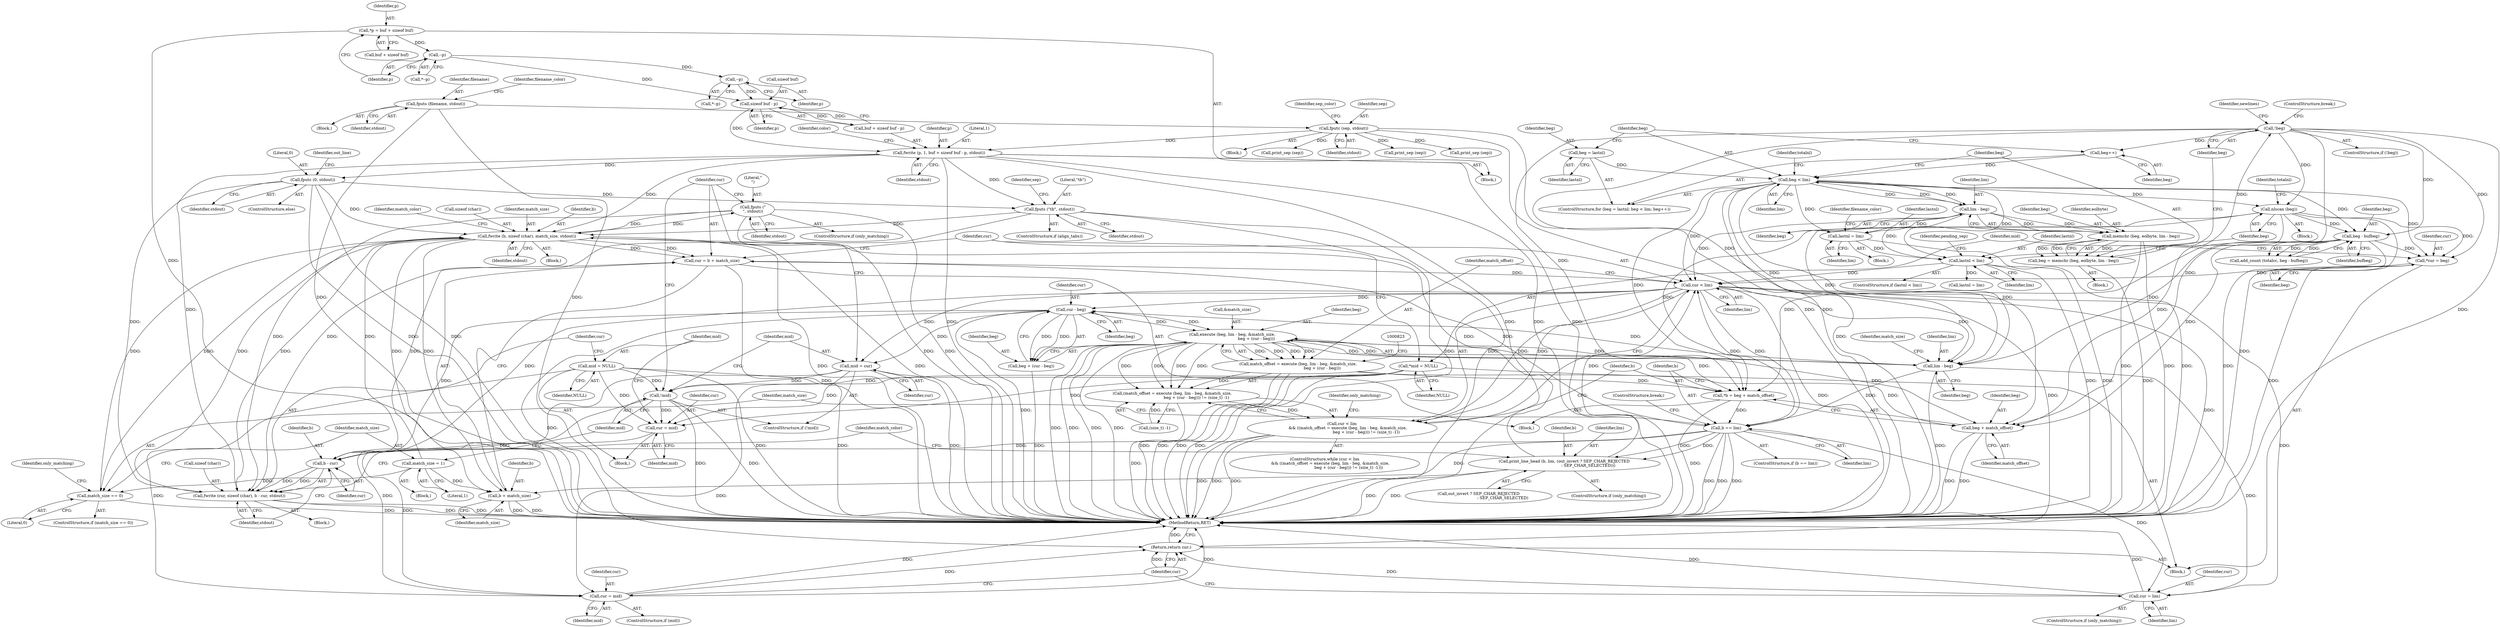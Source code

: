 digraph "0_savannah_8fcf61523644df42e1905c81bed26838e0b04f91@API" {
"1000896" [label="(Call,fputs (\"\n\", stdout))"];
"1000886" [label="(Call,fwrite (b, sizeof (char), match_size, stdout))"];
"1000856" [label="(Call,print_line_head (b, lim, (out_invert ? SEP_CHAR_REJECTED\n                                      : SEP_CHAR_SELECTED)))"];
"1000834" [label="(Call,b == lim)"];
"1000828" [label="(Call,*b = beg + match_offset)"];
"1000810" [label="(Call,execute (beg, lim - beg, &match_size,\n                                      beg + (cur - beg)))"];
"1000819" [label="(Call,cur - beg)"];
"1000804" [label="(Call,cur < lim)"];
"1000795" [label="(Call,*cur = beg)"];
"1000734" [label="(Call,nlscan (beg))"];
"1000626" [label="(Call,!beg)"];
"1000617" [label="(Call,beg = memchr (beg, eolbyte, lim - beg))"];
"1000619" [label="(Call,memchr (beg, eolbyte, lim - beg))"];
"1000622" [label="(Call,lim - beg)"];
"1000611" [label="(Call,beg < lim)"];
"1000614" [label="(Call,beg++)"];
"1000608" [label="(Call,beg = lastnl)"];
"1000763" [label="(Call,beg - bufbeg)"];
"1000899" [label="(Call,cur = b + match_size)"];
"1000843" [label="(Call,match_size = 1)"];
"1000730" [label="(Call,lastnl < lim)"];
"1000636" [label="(Call,lastnl = lim)"];
"1000812" [label="(Call,lim - beg)"];
"1000808" [label="(Call,match_offset = execute (beg, lim - beg, &match_size,\n                                      beg + (cur - beg)))"];
"1000880" [label="(Call,b - cur)"];
"1000870" [label="(Call,cur = mid)"];
"1000873" [label="(Call,mid = NULL)"];
"1000849" [label="(Call,mid = cur)"];
"1000799" [label="(Call,*mid = NULL)"];
"1000847" [label="(Call,!mid)"];
"1000839" [label="(Call,match_size == 0)"];
"1000786" [label="(Call,fputs (\"\t\b\", stdout))"];
"1000696" [label="(Call,fwrite (p, 1, buf + sizeof buf - p, stdout))"];
"1000701" [label="(Call,sizeof buf - p)"];
"1000668" [label="(Call,--p)"];
"1000658" [label="(Call,*p = buf + sizeof buf)"];
"1000691" [label="(Call,--p)"];
"1000650" [label="(Call,fputc (sep, stdout))"];
"1000642" [label="(Call,fputs (filename, stdout))"];
"1000723" [label="(Call,fputc (0, stdout))"];
"1000876" [label="(Call,fwrite (cur, sizeof (char), b - cur, stdout))"];
"1000896" [label="(Call,fputs (\"\n\", stdout))"];
"1000803" [label="(Call,cur < lim\n         && ((match_offset = execute (beg, lim - beg, &match_size,\n                                      beg + (cur - beg))) != (size_t) -1))"];
"1000807" [label="(Call,(match_offset = execute (beg, lim - beg, &match_size,\n                                      beg + (cur - beg))) != (size_t) -1)"];
"1000901" [label="(Call,b + match_size)"];
"1000906" [label="(Call,cur = lim)"];
"1000915" [label="(Return,return cur;)"];
"1000830" [label="(Call,beg + match_offset)"];
"1000817" [label="(Call,beg + (cur - beg))"];
"1000912" [label="(Call,cur = mid)"];
"1000641" [label="(Identifier,filename_color)"];
"1000624" [label="(Identifier,beg)"];
"1000883" [label="(Identifier,stdout)"];
"1000668" [label="(Call,--p)"];
"1000811" [label="(Identifier,beg)"];
"1000914" [label="(Identifier,mid)"];
"1000810" [label="(Call,execute (beg, lim - beg, &match_size,\n                                      beg + (cur - beg)))"];
"1000697" [label="(Identifier,p)"];
"1000900" [label="(Identifier,cur)"];
"1000607" [label="(ControlStructure,for (beg = lastnl; beg < lim; beg++))"];
"1000637" [label="(Identifier,lastnl)"];
"1000705" [label="(Identifier,stdout)"];
"1000613" [label="(Identifier,lim)"];
"1000791" [label="(Block,)"];
"1000692" [label="(Identifier,p)"];
"1000902" [label="(Identifier,b)"];
"1000839" [label="(Call,match_size == 0)"];
"1000845" [label="(Literal,1)"];
"1000818" [label="(Identifier,beg)"];
"1000614" [label="(Call,beg++)"];
"1000800" [label="(Identifier,mid)"];
"1000813" [label="(Identifier,lim)"];
"1000812" [label="(Call,lim - beg)"];
"1000903" [label="(Identifier,match_size)"];
"1000786" [label="(Call,fputs (\"\t\b\", stdout))"];
"1000875" [label="(Identifier,NULL)"];
"1000658" [label="(Call,*p = buf + sizeof buf)"];
"1000886" [label="(Call,fwrite (b, sizeof (char), match_size, stdout))"];
"1000850" [label="(Identifier,mid)"];
"1000858" [label="(Identifier,lim)"];
"1000906" [label="(Call,cur = lim)"];
"1000880" [label="(Call,b - cur)"];
"1000638" [label="(Identifier,lim)"];
"1000846" [label="(ControlStructure,if (!mid))"];
"1000646" [label="(Identifier,filename_color)"];
"1000746" [label="(Call,print_sep (sep))"];
"1000831" [label="(Identifier,beg)"];
"1000905" [label="(Identifier,only_matching)"];
"1000644" [label="(Identifier,stdout)"];
"1000620" [label="(Identifier,beg)"];
"1000809" [label="(Identifier,match_offset)"];
"1000690" [label="(Call,*--p)"];
"1000610" [label="(Identifier,lastnl)"];
"1000828" [label="(Call,*b = beg + match_offset)"];
"1000821" [label="(Identifier,beg)"];
"1000790" [label="(Identifier,sep)"];
"1000789" [label="(Call,print_sep (sep))"];
"1000696" [label="(Call,fwrite (p, 1, buf + sizeof buf - p, stdout))"];
"1000722" [label="(ControlStructure,else)"];
"1000615" [label="(Identifier,beg)"];
"1000808" [label="(Call,match_offset = execute (beg, lim - beg, &match_size,\n                                      beg + (cur - beg)))"];
"1000804" [label="(Call,cur < lim)"];
"1000833" [label="(ControlStructure,if (b == lim))"];
"1000872" [label="(Identifier,mid)"];
"1000893" [label="(Identifier,match_color)"];
"1000805" [label="(Identifier,cur)"];
"1000848" [label="(Identifier,mid)"];
"1000699" [label="(Call,buf + sizeof buf - p)"];
"1000844" [label="(Identifier,match_size)"];
"1000826" [label="(Block,)"];
"1000669" [label="(Identifier,p)"];
"1000916" [label="(Identifier,cur)"];
"1000820" [label="(Identifier,cur)"];
"1000772" [label="(Call,print_sep (sep))"];
"1000729" [label="(ControlStructure,if (lastnl < lim))"];
"1000627" [label="(Identifier,beg)"];
"1000787" [label="(Literal,\"\t\b\")"];
"1000650" [label="(Call,fputc (sep, stdout))"];
"1000891" [label="(Identifier,stdout)"];
"1000838" [label="(ControlStructure,if (match_size == 0))"];
"1001408" [label="(MethodReturn,RET)"];
"1000801" [label="(Identifier,NULL)"];
"1000745" [label="(Identifier,pending_sep)"];
"1000913" [label="(Identifier,cur)"];
"1000899" [label="(Call,cur = b + match_size)"];
"1000652" [label="(Identifier,stdout)"];
"1000764" [label="(Identifier,beg)"];
"1000608" [label="(Call,beg = lastnl)"];
"1000639" [label="(Block,)"];
"1000910" [label="(ControlStructure,if (mid))"];
"1000730" [label="(Call,lastnl < lim)"];
"1000724" [label="(Literal,0)"];
"1000725" [label="(Identifier,stdout)"];
"1000727" [label="(Identifier,out_line)"];
"1000802" [label="(ControlStructure,while (cur < lim\n         && ((match_offset = execute (beg, lim - beg, &match_size,\n                                      beg + (cur - beg))) != (size_t) -1)))"];
"1000612" [label="(Identifier,beg)"];
"1000735" [label="(Identifier,beg)"];
"1000723" [label="(Call,fputc (0, stdout))"];
"1000834" [label="(Call,b == lim)"];
"1000885" [label="(Identifier,match_color)"];
"1000896" [label="(Call,fputs (\"\n\", stdout))"];
"1000654" [label="(Identifier,sep_color)"];
"1000882" [label="(Identifier,cur)"];
"1000856" [label="(Call,print_line_head (b, lim, (out_invert ? SEP_CHAR_REJECTED\n                                      : SEP_CHAR_SELECTED)))"];
"1000904" [label="(ControlStructure,if (only_matching))"];
"1000832" [label="(Identifier,match_offset)"];
"1000704" [label="(Identifier,p)"];
"1000737" [label="(Identifier,totalnl)"];
"1000843" [label="(Call,match_size = 1)"];
"1000853" [label="(Block,)"];
"1000829" [label="(Identifier,b)"];
"1000621" [label="(Identifier,eolbyte)"];
"1000870" [label="(Call,cur = mid)"];
"1000698" [label="(Literal,1)"];
"1000660" [label="(Call,buf + sizeof buf)"];
"1000873" [label="(Call,mid = NULL)"];
"1000619" [label="(Call,memchr (beg, eolbyte, lim - beg))"];
"1000797" [label="(Identifier,beg)"];
"1000888" [label="(Call,sizeof (char))"];
"1000630" [label="(Identifier,newlines)"];
"1000691" [label="(Call,--p)"];
"1000835" [label="(Identifier,b)"];
"1000837" [label="(ControlStructure,break;)"];
"1000741" [label="(Call,lastnl = lim)"];
"1000898" [label="(Identifier,stdout)"];
"1000819" [label="(Call,cur - beg)"];
"1000626" [label="(Call,!beg)"];
"1000601" [label="(Block,)"];
"1000731" [label="(Identifier,lastnl)"];
"1000907" [label="(Identifier,cur)"];
"1000659" [label="(Identifier,p)"];
"1000642" [label="(Call,fputs (filename, stdout))"];
"1000878" [label="(Call,sizeof (char))"];
"1000617" [label="(Call,beg = memchr (beg, eolbyte, lim - beg))"];
"1000859" [label="(Call,out_invert ? SEP_CHAR_REJECTED\n                                      : SEP_CHAR_SELECTED)"];
"1000849" [label="(Call,mid = cur)"];
"1000623" [label="(Identifier,lim)"];
"1000611" [label="(Call,beg < lim)"];
"1000796" [label="(Identifier,cur)"];
"1000876" [label="(Call,fwrite (cur, sizeof (char), b - cur, stdout))"];
"1000701" [label="(Call,sizeof buf - p)"];
"1000815" [label="(Call,&match_size)"];
"1000795" [label="(Call,*cur = beg)"];
"1000816" [label="(Identifier,match_size)"];
"1000841" [label="(Literal,0)"];
"1000851" [label="(Identifier,cur)"];
"1000894" [label="(ControlStructure,if (only_matching))"];
"1000609" [label="(Identifier,beg)"];
"1000912" [label="(Call,cur = mid)"];
"1000618" [label="(Identifier,beg)"];
"1000877" [label="(Identifier,cur)"];
"1000869" [label="(Block,)"];
"1000871" [label="(Identifier,cur)"];
"1000855" [label="(Identifier,only_matching)"];
"1000667" [label="(Call,*--p)"];
"1000784" [label="(ControlStructure,if (align_tabs))"];
"1000622" [label="(Call,lim - beg)"];
"1000847" [label="(Call,!mid)"];
"1000840" [label="(Identifier,match_size)"];
"1000817" [label="(Call,beg + (cur - beg))"];
"1000881" [label="(Identifier,b)"];
"1000874" [label="(Identifier,mid)"];
"1000857" [label="(Identifier,b)"];
"1000636" [label="(Call,lastnl = lim)"];
"1000807" [label="(Call,(match_offset = execute (beg, lim - beg, &match_size,\n                                      beg + (cur - beg))) != (size_t) -1)"];
"1000803" [label="(Call,cur < lim\n         && ((match_offset = execute (beg, lim - beg, &match_size,\n                                      beg + (cur - beg))) != (size_t) -1))"];
"1000628" [label="(ControlStructure,break;)"];
"1000647" [label="(Block,)"];
"1000733" [label="(Block,)"];
"1000901" [label="(Call,b + match_size)"];
"1000632" [label="(Identifier,totalnl)"];
"1000655" [label="(Block,)"];
"1000864" [label="(Block,)"];
"1000651" [label="(Identifier,sep)"];
"1000734" [label="(Call,nlscan (beg))"];
"1000806" [label="(Identifier,lim)"];
"1000788" [label="(Identifier,stdout)"];
"1000643" [label="(Identifier,filename)"];
"1000897" [label="(Literal,\"\n\")"];
"1000763" [label="(Call,beg - bufbeg)"];
"1000814" [label="(Identifier,beg)"];
"1000732" [label="(Identifier,lim)"];
"1000908" [label="(Identifier,lim)"];
"1000842" [label="(Block,)"];
"1000915" [label="(Return,return cur;)"];
"1000799" [label="(Call,*mid = NULL)"];
"1000890" [label="(Identifier,match_size)"];
"1000616" [label="(Block,)"];
"1000830" [label="(Call,beg + match_offset)"];
"1000625" [label="(ControlStructure,if (!beg))"];
"1000761" [label="(Call,add_count (totalcc, beg - bufbeg))"];
"1000822" [label="(Call,(size_t) -1)"];
"1000836" [label="(Identifier,lim)"];
"1000707" [label="(Identifier,color)"];
"1000765" [label="(Identifier,bufbeg)"];
"1000702" [label="(Call,sizeof buf)"];
"1000887" [label="(Identifier,b)"];
"1000854" [label="(ControlStructure,if (only_matching))"];
"1000896" -> "1000894"  [label="AST: "];
"1000896" -> "1000898"  [label="CFG: "];
"1000897" -> "1000896"  [label="AST: "];
"1000898" -> "1000896"  [label="AST: "];
"1000900" -> "1000896"  [label="CFG: "];
"1000896" -> "1001408"  [label="DDG: "];
"1000896" -> "1001408"  [label="DDG: "];
"1000896" -> "1000876"  [label="DDG: "];
"1000896" -> "1000886"  [label="DDG: "];
"1000886" -> "1000896"  [label="DDG: "];
"1000886" -> "1000853"  [label="AST: "];
"1000886" -> "1000891"  [label="CFG: "];
"1000887" -> "1000886"  [label="AST: "];
"1000888" -> "1000886"  [label="AST: "];
"1000890" -> "1000886"  [label="AST: "];
"1000891" -> "1000886"  [label="AST: "];
"1000893" -> "1000886"  [label="CFG: "];
"1000886" -> "1001408"  [label="DDG: "];
"1000886" -> "1001408"  [label="DDG: "];
"1000886" -> "1000839"  [label="DDG: "];
"1000886" -> "1000876"  [label="DDG: "];
"1000856" -> "1000886"  [label="DDG: "];
"1000880" -> "1000886"  [label="DDG: "];
"1000839" -> "1000886"  [label="DDG: "];
"1000786" -> "1000886"  [label="DDG: "];
"1000876" -> "1000886"  [label="DDG: "];
"1000696" -> "1000886"  [label="DDG: "];
"1000723" -> "1000886"  [label="DDG: "];
"1000886" -> "1000899"  [label="DDG: "];
"1000886" -> "1000899"  [label="DDG: "];
"1000886" -> "1000901"  [label="DDG: "];
"1000886" -> "1000901"  [label="DDG: "];
"1000856" -> "1000854"  [label="AST: "];
"1000856" -> "1000859"  [label="CFG: "];
"1000857" -> "1000856"  [label="AST: "];
"1000858" -> "1000856"  [label="AST: "];
"1000859" -> "1000856"  [label="AST: "];
"1000885" -> "1000856"  [label="CFG: "];
"1000856" -> "1001408"  [label="DDG: "];
"1000856" -> "1001408"  [label="DDG: "];
"1000856" -> "1000804"  [label="DDG: "];
"1000834" -> "1000856"  [label="DDG: "];
"1000834" -> "1000856"  [label="DDG: "];
"1000834" -> "1000833"  [label="AST: "];
"1000834" -> "1000836"  [label="CFG: "];
"1000835" -> "1000834"  [label="AST: "];
"1000836" -> "1000834"  [label="AST: "];
"1000837" -> "1000834"  [label="CFG: "];
"1000840" -> "1000834"  [label="CFG: "];
"1000834" -> "1001408"  [label="DDG: "];
"1000834" -> "1001408"  [label="DDG: "];
"1000834" -> "1001408"  [label="DDG: "];
"1000834" -> "1000804"  [label="DDG: "];
"1000828" -> "1000834"  [label="DDG: "];
"1000804" -> "1000834"  [label="DDG: "];
"1000812" -> "1000834"  [label="DDG: "];
"1000834" -> "1000880"  [label="DDG: "];
"1000834" -> "1000899"  [label="DDG: "];
"1000834" -> "1000901"  [label="DDG: "];
"1000834" -> "1000906"  [label="DDG: "];
"1000828" -> "1000826"  [label="AST: "];
"1000828" -> "1000830"  [label="CFG: "];
"1000829" -> "1000828"  [label="AST: "];
"1000830" -> "1000828"  [label="AST: "];
"1000835" -> "1000828"  [label="CFG: "];
"1000828" -> "1001408"  [label="DDG: "];
"1000810" -> "1000828"  [label="DDG: "];
"1000734" -> "1000828"  [label="DDG: "];
"1000626" -> "1000828"  [label="DDG: "];
"1000763" -> "1000828"  [label="DDG: "];
"1000611" -> "1000828"  [label="DDG: "];
"1000808" -> "1000828"  [label="DDG: "];
"1000810" -> "1000808"  [label="AST: "];
"1000810" -> "1000817"  [label="CFG: "];
"1000811" -> "1000810"  [label="AST: "];
"1000812" -> "1000810"  [label="AST: "];
"1000815" -> "1000810"  [label="AST: "];
"1000817" -> "1000810"  [label="AST: "];
"1000808" -> "1000810"  [label="CFG: "];
"1000810" -> "1001408"  [label="DDG: "];
"1000810" -> "1001408"  [label="DDG: "];
"1000810" -> "1001408"  [label="DDG: "];
"1000810" -> "1001408"  [label="DDG: "];
"1000810" -> "1000807"  [label="DDG: "];
"1000810" -> "1000807"  [label="DDG: "];
"1000810" -> "1000807"  [label="DDG: "];
"1000810" -> "1000807"  [label="DDG: "];
"1000810" -> "1000808"  [label="DDG: "];
"1000810" -> "1000808"  [label="DDG: "];
"1000810" -> "1000808"  [label="DDG: "];
"1000810" -> "1000808"  [label="DDG: "];
"1000819" -> "1000810"  [label="DDG: "];
"1000819" -> "1000810"  [label="DDG: "];
"1000812" -> "1000810"  [label="DDG: "];
"1000812" -> "1000810"  [label="DDG: "];
"1000810" -> "1000812"  [label="DDG: "];
"1000810" -> "1000830"  [label="DDG: "];
"1000819" -> "1000817"  [label="AST: "];
"1000819" -> "1000821"  [label="CFG: "];
"1000820" -> "1000819"  [label="AST: "];
"1000821" -> "1000819"  [label="AST: "];
"1000817" -> "1000819"  [label="CFG: "];
"1000819" -> "1001408"  [label="DDG: "];
"1000819" -> "1000817"  [label="DDG: "];
"1000819" -> "1000817"  [label="DDG: "];
"1000804" -> "1000819"  [label="DDG: "];
"1000812" -> "1000819"  [label="DDG: "];
"1000819" -> "1000849"  [label="DDG: "];
"1000819" -> "1000880"  [label="DDG: "];
"1000819" -> "1000915"  [label="DDG: "];
"1000804" -> "1000803"  [label="AST: "];
"1000804" -> "1000806"  [label="CFG: "];
"1000805" -> "1000804"  [label="AST: "];
"1000806" -> "1000804"  [label="AST: "];
"1000809" -> "1000804"  [label="CFG: "];
"1000803" -> "1000804"  [label="CFG: "];
"1000804" -> "1001408"  [label="DDG: "];
"1000804" -> "1001408"  [label="DDG: "];
"1000804" -> "1000803"  [label="DDG: "];
"1000804" -> "1000803"  [label="DDG: "];
"1000795" -> "1000804"  [label="DDG: "];
"1000899" -> "1000804"  [label="DDG: "];
"1000730" -> "1000804"  [label="DDG: "];
"1000622" -> "1000804"  [label="DDG: "];
"1000611" -> "1000804"  [label="DDG: "];
"1000804" -> "1000812"  [label="DDG: "];
"1000804" -> "1000849"  [label="DDG: "];
"1000804" -> "1000880"  [label="DDG: "];
"1000804" -> "1000906"  [label="DDG: "];
"1000804" -> "1000915"  [label="DDG: "];
"1000795" -> "1000791"  [label="AST: "];
"1000795" -> "1000797"  [label="CFG: "];
"1000796" -> "1000795"  [label="AST: "];
"1000797" -> "1000795"  [label="AST: "];
"1000800" -> "1000795"  [label="CFG: "];
"1000795" -> "1001408"  [label="DDG: "];
"1000734" -> "1000795"  [label="DDG: "];
"1000626" -> "1000795"  [label="DDG: "];
"1000763" -> "1000795"  [label="DDG: "];
"1000611" -> "1000795"  [label="DDG: "];
"1000734" -> "1000733"  [label="AST: "];
"1000734" -> "1000735"  [label="CFG: "];
"1000735" -> "1000734"  [label="AST: "];
"1000737" -> "1000734"  [label="CFG: "];
"1000734" -> "1001408"  [label="DDG: "];
"1000626" -> "1000734"  [label="DDG: "];
"1000611" -> "1000734"  [label="DDG: "];
"1000734" -> "1000763"  [label="DDG: "];
"1000734" -> "1000812"  [label="DDG: "];
"1000734" -> "1000830"  [label="DDG: "];
"1000626" -> "1000625"  [label="AST: "];
"1000626" -> "1000627"  [label="CFG: "];
"1000627" -> "1000626"  [label="AST: "];
"1000628" -> "1000626"  [label="CFG: "];
"1000630" -> "1000626"  [label="CFG: "];
"1000626" -> "1001408"  [label="DDG: "];
"1000626" -> "1000614"  [label="DDG: "];
"1000617" -> "1000626"  [label="DDG: "];
"1000626" -> "1000763"  [label="DDG: "];
"1000626" -> "1000812"  [label="DDG: "];
"1000626" -> "1000830"  [label="DDG: "];
"1000617" -> "1000616"  [label="AST: "];
"1000617" -> "1000619"  [label="CFG: "];
"1000618" -> "1000617"  [label="AST: "];
"1000619" -> "1000617"  [label="AST: "];
"1000627" -> "1000617"  [label="CFG: "];
"1000617" -> "1001408"  [label="DDG: "];
"1000619" -> "1000617"  [label="DDG: "];
"1000619" -> "1000617"  [label="DDG: "];
"1000619" -> "1000617"  [label="DDG: "];
"1000619" -> "1000622"  [label="CFG: "];
"1000620" -> "1000619"  [label="AST: "];
"1000621" -> "1000619"  [label="AST: "];
"1000622" -> "1000619"  [label="AST: "];
"1000619" -> "1001408"  [label="DDG: "];
"1000619" -> "1001408"  [label="DDG: "];
"1000622" -> "1000619"  [label="DDG: "];
"1000622" -> "1000619"  [label="DDG: "];
"1000622" -> "1000624"  [label="CFG: "];
"1000623" -> "1000622"  [label="AST: "];
"1000624" -> "1000622"  [label="AST: "];
"1000622" -> "1000611"  [label="DDG: "];
"1000611" -> "1000622"  [label="DDG: "];
"1000611" -> "1000622"  [label="DDG: "];
"1000622" -> "1000636"  [label="DDG: "];
"1000622" -> "1000730"  [label="DDG: "];
"1000611" -> "1000607"  [label="AST: "];
"1000611" -> "1000613"  [label="CFG: "];
"1000612" -> "1000611"  [label="AST: "];
"1000613" -> "1000611"  [label="AST: "];
"1000618" -> "1000611"  [label="CFG: "];
"1000632" -> "1000611"  [label="CFG: "];
"1000611" -> "1001408"  [label="DDG: "];
"1000614" -> "1000611"  [label="DDG: "];
"1000608" -> "1000611"  [label="DDG: "];
"1000611" -> "1000636"  [label="DDG: "];
"1000611" -> "1000730"  [label="DDG: "];
"1000611" -> "1000763"  [label="DDG: "];
"1000611" -> "1000812"  [label="DDG: "];
"1000611" -> "1000830"  [label="DDG: "];
"1000614" -> "1000607"  [label="AST: "];
"1000614" -> "1000615"  [label="CFG: "];
"1000615" -> "1000614"  [label="AST: "];
"1000612" -> "1000614"  [label="CFG: "];
"1000608" -> "1000607"  [label="AST: "];
"1000608" -> "1000610"  [label="CFG: "];
"1000609" -> "1000608"  [label="AST: "];
"1000610" -> "1000608"  [label="AST: "];
"1000612" -> "1000608"  [label="CFG: "];
"1000763" -> "1000761"  [label="AST: "];
"1000763" -> "1000765"  [label="CFG: "];
"1000764" -> "1000763"  [label="AST: "];
"1000765" -> "1000763"  [label="AST: "];
"1000761" -> "1000763"  [label="CFG: "];
"1000763" -> "1001408"  [label="DDG: "];
"1000763" -> "1000761"  [label="DDG: "];
"1000763" -> "1000761"  [label="DDG: "];
"1000763" -> "1000812"  [label="DDG: "];
"1000763" -> "1000830"  [label="DDG: "];
"1000899" -> "1000826"  [label="AST: "];
"1000899" -> "1000901"  [label="CFG: "];
"1000900" -> "1000899"  [label="AST: "];
"1000901" -> "1000899"  [label="AST: "];
"1000805" -> "1000899"  [label="CFG: "];
"1000899" -> "1001408"  [label="DDG: "];
"1000843" -> "1000899"  [label="DDG: "];
"1000843" -> "1000842"  [label="AST: "];
"1000843" -> "1000845"  [label="CFG: "];
"1000844" -> "1000843"  [label="AST: "];
"1000845" -> "1000843"  [label="AST: "];
"1000848" -> "1000843"  [label="CFG: "];
"1000843" -> "1000839"  [label="DDG: "];
"1000843" -> "1000901"  [label="DDG: "];
"1000730" -> "1000729"  [label="AST: "];
"1000730" -> "1000732"  [label="CFG: "];
"1000731" -> "1000730"  [label="AST: "];
"1000732" -> "1000730"  [label="AST: "];
"1000735" -> "1000730"  [label="CFG: "];
"1000745" -> "1000730"  [label="CFG: "];
"1000730" -> "1001408"  [label="DDG: "];
"1000730" -> "1001408"  [label="DDG: "];
"1000636" -> "1000730"  [label="DDG: "];
"1000730" -> "1000741"  [label="DDG: "];
"1000636" -> "1000601"  [label="AST: "];
"1000636" -> "1000638"  [label="CFG: "];
"1000637" -> "1000636"  [label="AST: "];
"1000638" -> "1000636"  [label="AST: "];
"1000641" -> "1000636"  [label="CFG: "];
"1000636" -> "1001408"  [label="DDG: "];
"1000812" -> "1000814"  [label="CFG: "];
"1000813" -> "1000812"  [label="AST: "];
"1000814" -> "1000812"  [label="AST: "];
"1000816" -> "1000812"  [label="CFG: "];
"1000812" -> "1001408"  [label="DDG: "];
"1000812" -> "1000906"  [label="DDG: "];
"1000808" -> "1000807"  [label="AST: "];
"1000809" -> "1000808"  [label="AST: "];
"1000823" -> "1000808"  [label="CFG: "];
"1000808" -> "1001408"  [label="DDG: "];
"1000808" -> "1001408"  [label="DDG: "];
"1000808" -> "1000807"  [label="DDG: "];
"1000808" -> "1000830"  [label="DDG: "];
"1000880" -> "1000876"  [label="AST: "];
"1000880" -> "1000882"  [label="CFG: "];
"1000881" -> "1000880"  [label="AST: "];
"1000882" -> "1000880"  [label="AST: "];
"1000883" -> "1000880"  [label="CFG: "];
"1000880" -> "1000876"  [label="DDG: "];
"1000880" -> "1000876"  [label="DDG: "];
"1000870" -> "1000880"  [label="DDG: "];
"1000870" -> "1000869"  [label="AST: "];
"1000870" -> "1000872"  [label="CFG: "];
"1000871" -> "1000870"  [label="AST: "];
"1000872" -> "1000870"  [label="AST: "];
"1000874" -> "1000870"  [label="CFG: "];
"1000873" -> "1000870"  [label="DDG: "];
"1000849" -> "1000870"  [label="DDG: "];
"1000799" -> "1000870"  [label="DDG: "];
"1000847" -> "1000870"  [label="DDG: "];
"1000873" -> "1000869"  [label="AST: "];
"1000873" -> "1000875"  [label="CFG: "];
"1000874" -> "1000873"  [label="AST: "];
"1000875" -> "1000873"  [label="AST: "];
"1000877" -> "1000873"  [label="CFG: "];
"1000873" -> "1001408"  [label="DDG: "];
"1000873" -> "1001408"  [label="DDG: "];
"1000873" -> "1000847"  [label="DDG: "];
"1000873" -> "1000912"  [label="DDG: "];
"1000849" -> "1000846"  [label="AST: "];
"1000849" -> "1000851"  [label="CFG: "];
"1000850" -> "1000849"  [label="AST: "];
"1000851" -> "1000849"  [label="AST: "];
"1000900" -> "1000849"  [label="CFG: "];
"1000849" -> "1001408"  [label="DDG: "];
"1000849" -> "1000847"  [label="DDG: "];
"1000849" -> "1000912"  [label="DDG: "];
"1000799" -> "1000791"  [label="AST: "];
"1000799" -> "1000801"  [label="CFG: "];
"1000800" -> "1000799"  [label="AST: "];
"1000801" -> "1000799"  [label="AST: "];
"1000805" -> "1000799"  [label="CFG: "];
"1000799" -> "1001408"  [label="DDG: "];
"1000799" -> "1001408"  [label="DDG: "];
"1000799" -> "1000847"  [label="DDG: "];
"1000799" -> "1000912"  [label="DDG: "];
"1000847" -> "1000846"  [label="AST: "];
"1000847" -> "1000848"  [label="CFG: "];
"1000848" -> "1000847"  [label="AST: "];
"1000850" -> "1000847"  [label="CFG: "];
"1000900" -> "1000847"  [label="CFG: "];
"1000847" -> "1001408"  [label="DDG: "];
"1000847" -> "1001408"  [label="DDG: "];
"1000847" -> "1000912"  [label="DDG: "];
"1000839" -> "1000838"  [label="AST: "];
"1000839" -> "1000841"  [label="CFG: "];
"1000840" -> "1000839"  [label="AST: "];
"1000841" -> "1000839"  [label="AST: "];
"1000844" -> "1000839"  [label="CFG: "];
"1000855" -> "1000839"  [label="CFG: "];
"1000839" -> "1001408"  [label="DDG: "];
"1000786" -> "1000784"  [label="AST: "];
"1000786" -> "1000788"  [label="CFG: "];
"1000787" -> "1000786"  [label="AST: "];
"1000788" -> "1000786"  [label="AST: "];
"1000790" -> "1000786"  [label="CFG: "];
"1000786" -> "1001408"  [label="DDG: "];
"1000786" -> "1001408"  [label="DDG: "];
"1000696" -> "1000786"  [label="DDG: "];
"1000723" -> "1000786"  [label="DDG: "];
"1000786" -> "1000876"  [label="DDG: "];
"1000696" -> "1000655"  [label="AST: "];
"1000696" -> "1000705"  [label="CFG: "];
"1000697" -> "1000696"  [label="AST: "];
"1000698" -> "1000696"  [label="AST: "];
"1000699" -> "1000696"  [label="AST: "];
"1000705" -> "1000696"  [label="AST: "];
"1000707" -> "1000696"  [label="CFG: "];
"1000696" -> "1001408"  [label="DDG: "];
"1000696" -> "1001408"  [label="DDG: "];
"1000696" -> "1001408"  [label="DDG: "];
"1000696" -> "1001408"  [label="DDG: "];
"1000701" -> "1000696"  [label="DDG: "];
"1000650" -> "1000696"  [label="DDG: "];
"1000696" -> "1000723"  [label="DDG: "];
"1000696" -> "1000876"  [label="DDG: "];
"1000701" -> "1000699"  [label="AST: "];
"1000701" -> "1000704"  [label="CFG: "];
"1000702" -> "1000701"  [label="AST: "];
"1000704" -> "1000701"  [label="AST: "];
"1000699" -> "1000701"  [label="CFG: "];
"1000701" -> "1000699"  [label="DDG: "];
"1000668" -> "1000701"  [label="DDG: "];
"1000691" -> "1000701"  [label="DDG: "];
"1000668" -> "1000667"  [label="AST: "];
"1000668" -> "1000669"  [label="CFG: "];
"1000669" -> "1000668"  [label="AST: "];
"1000667" -> "1000668"  [label="CFG: "];
"1000658" -> "1000668"  [label="DDG: "];
"1000668" -> "1000691"  [label="DDG: "];
"1000658" -> "1000655"  [label="AST: "];
"1000658" -> "1000660"  [label="CFG: "];
"1000659" -> "1000658"  [label="AST: "];
"1000660" -> "1000658"  [label="AST: "];
"1000669" -> "1000658"  [label="CFG: "];
"1000658" -> "1001408"  [label="DDG: "];
"1000691" -> "1000690"  [label="AST: "];
"1000691" -> "1000692"  [label="CFG: "];
"1000692" -> "1000691"  [label="AST: "];
"1000690" -> "1000691"  [label="CFG: "];
"1000650" -> "1000647"  [label="AST: "];
"1000650" -> "1000652"  [label="CFG: "];
"1000651" -> "1000650"  [label="AST: "];
"1000652" -> "1000650"  [label="AST: "];
"1000654" -> "1000650"  [label="CFG: "];
"1000650" -> "1001408"  [label="DDG: "];
"1000650" -> "1001408"  [label="DDG: "];
"1000642" -> "1000650"  [label="DDG: "];
"1000650" -> "1000746"  [label="DDG: "];
"1000650" -> "1000772"  [label="DDG: "];
"1000650" -> "1000789"  [label="DDG: "];
"1000642" -> "1000639"  [label="AST: "];
"1000642" -> "1000644"  [label="CFG: "];
"1000643" -> "1000642"  [label="AST: "];
"1000644" -> "1000642"  [label="AST: "];
"1000646" -> "1000642"  [label="CFG: "];
"1000642" -> "1001408"  [label="DDG: "];
"1000642" -> "1001408"  [label="DDG: "];
"1000723" -> "1000722"  [label="AST: "];
"1000723" -> "1000725"  [label="CFG: "];
"1000724" -> "1000723"  [label="AST: "];
"1000725" -> "1000723"  [label="AST: "];
"1000727" -> "1000723"  [label="CFG: "];
"1000723" -> "1001408"  [label="DDG: "];
"1000723" -> "1001408"  [label="DDG: "];
"1000723" -> "1000876"  [label="DDG: "];
"1000876" -> "1000864"  [label="AST: "];
"1000876" -> "1000883"  [label="CFG: "];
"1000877" -> "1000876"  [label="AST: "];
"1000878" -> "1000876"  [label="AST: "];
"1000883" -> "1000876"  [label="AST: "];
"1000885" -> "1000876"  [label="CFG: "];
"1000876" -> "1001408"  [label="DDG: "];
"1000876" -> "1001408"  [label="DDG: "];
"1000803" -> "1000802"  [label="AST: "];
"1000803" -> "1000807"  [label="CFG: "];
"1000807" -> "1000803"  [label="AST: "];
"1000829" -> "1000803"  [label="CFG: "];
"1000905" -> "1000803"  [label="CFG: "];
"1000803" -> "1001408"  [label="DDG: "];
"1000803" -> "1001408"  [label="DDG: "];
"1000803" -> "1001408"  [label="DDG: "];
"1000807" -> "1000803"  [label="DDG: "];
"1000807" -> "1000822"  [label="CFG: "];
"1000822" -> "1000807"  [label="AST: "];
"1000807" -> "1001408"  [label="DDG: "];
"1000822" -> "1000807"  [label="DDG: "];
"1000901" -> "1000903"  [label="CFG: "];
"1000902" -> "1000901"  [label="AST: "];
"1000903" -> "1000901"  [label="AST: "];
"1000901" -> "1001408"  [label="DDG: "];
"1000901" -> "1001408"  [label="DDG: "];
"1000906" -> "1000904"  [label="AST: "];
"1000906" -> "1000908"  [label="CFG: "];
"1000907" -> "1000906"  [label="AST: "];
"1000908" -> "1000906"  [label="AST: "];
"1000916" -> "1000906"  [label="CFG: "];
"1000906" -> "1001408"  [label="DDG: "];
"1000906" -> "1001408"  [label="DDG: "];
"1000906" -> "1000915"  [label="DDG: "];
"1000915" -> "1000791"  [label="AST: "];
"1000915" -> "1000916"  [label="CFG: "];
"1000916" -> "1000915"  [label="AST: "];
"1001408" -> "1000915"  [label="CFG: "];
"1000915" -> "1001408"  [label="DDG: "];
"1000916" -> "1000915"  [label="DDG: "];
"1000912" -> "1000915"  [label="DDG: "];
"1000830" -> "1000832"  [label="CFG: "];
"1000831" -> "1000830"  [label="AST: "];
"1000832" -> "1000830"  [label="AST: "];
"1000830" -> "1001408"  [label="DDG: "];
"1000830" -> "1001408"  [label="DDG: "];
"1000818" -> "1000817"  [label="AST: "];
"1000817" -> "1001408"  [label="DDG: "];
"1000912" -> "1000910"  [label="AST: "];
"1000912" -> "1000914"  [label="CFG: "];
"1000913" -> "1000912"  [label="AST: "];
"1000914" -> "1000912"  [label="AST: "];
"1000916" -> "1000912"  [label="CFG: "];
"1000912" -> "1001408"  [label="DDG: "];
"1000912" -> "1001408"  [label="DDG: "];
}
